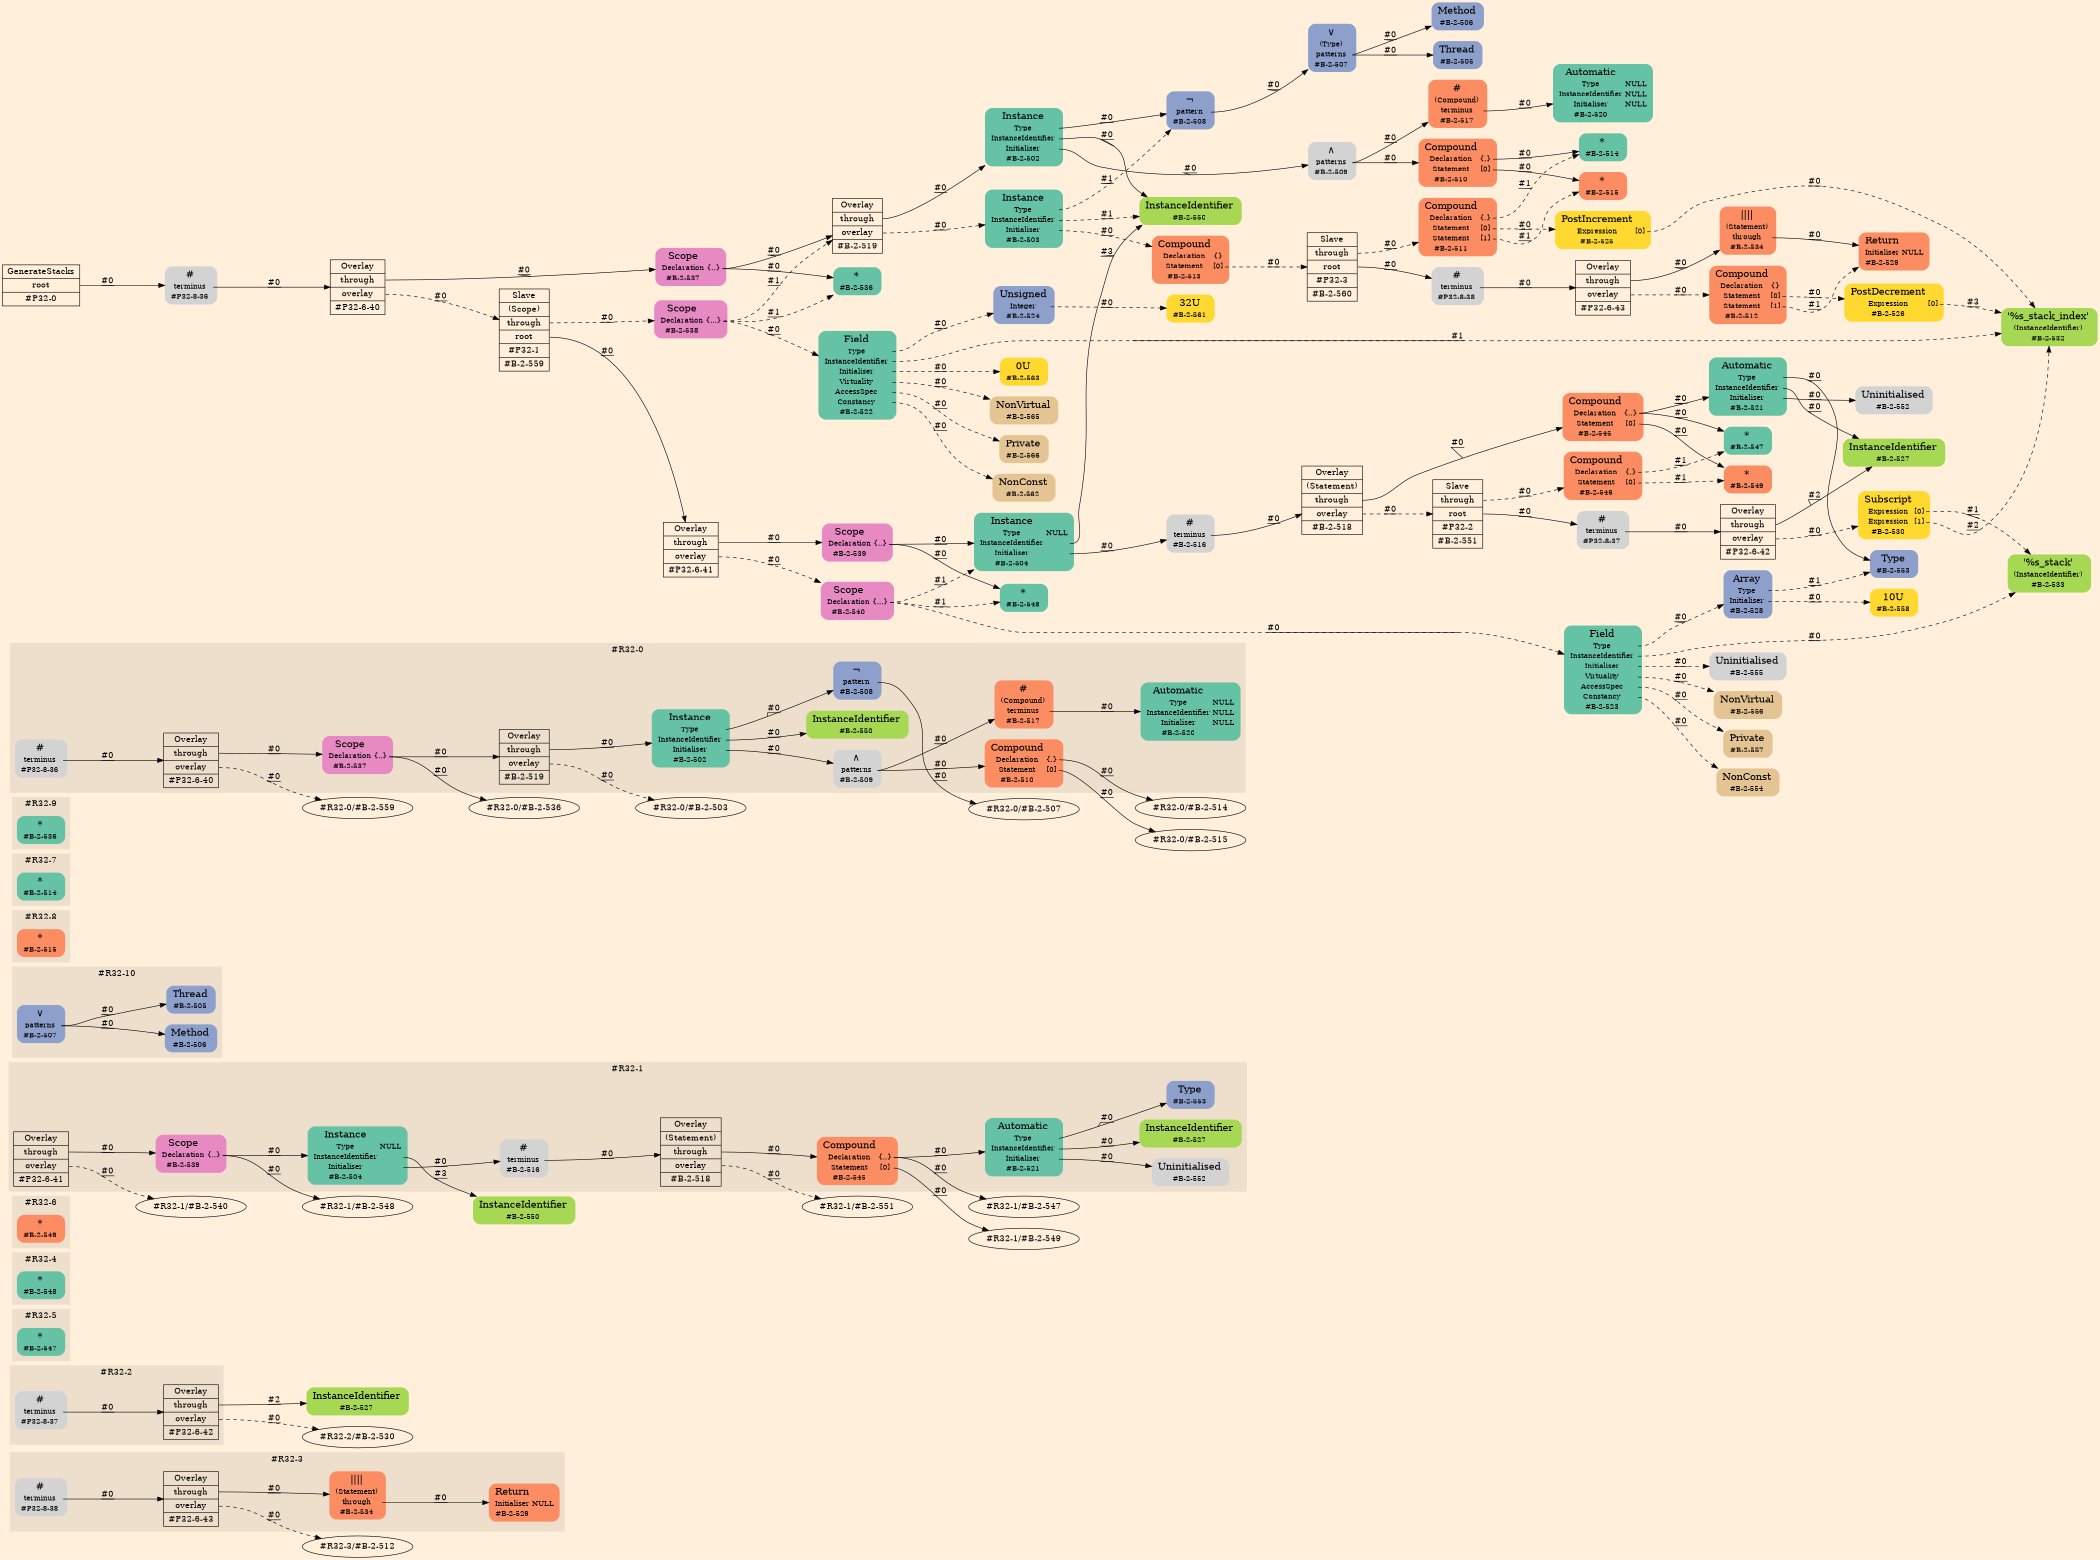 digraph Inferno {
graph [
rankdir = "LR"
ranksep = 1.0
size = "14,20"
bgcolor = antiquewhite1
color = black
fontcolor = black
];
node [
];
subgraph "cluster#R32-3" {
label = "#R32-3"
style = "filled"
color = antiquewhite2
"#R32-3/#B-2-529" [
shape = "plaintext"
fillcolor = "/set28/2"
label = <<TABLE BORDER="0" CELLBORDER="0" CELLSPACING="0">
 <TR>
  <TD><FONT POINT-SIZE="16.0">Return</FONT></TD>
  <TD></TD>
 </TR>
 <TR>
  <TD>Initialiser</TD>
  <TD PORT="port0">NULL</TD>
 </TR>
 <TR>
  <TD>#B-2-529</TD>
  <TD PORT="port1"></TD>
 </TR>
</TABLE>>
style = "rounded,filled"
fontsize = "12"
];
"#R32-3/#B-2-534" [
shape = "plaintext"
fillcolor = "/set28/2"
label = <<TABLE BORDER="0" CELLBORDER="0" CELLSPACING="0">
 <TR>
  <TD><FONT POINT-SIZE="16.0">||||</FONT></TD>
  <TD></TD>
 </TR>
 <TR>
  <TD>(Statement)</TD>
  <TD PORT="port0"></TD>
 </TR>
 <TR>
  <TD>through</TD>
  <TD PORT="port1"></TD>
 </TR>
 <TR>
  <TD>#B-2-534</TD>
  <TD PORT="port2"></TD>
 </TR>
</TABLE>>
style = "rounded,filled"
fontsize = "12"
];
"#R32-3/#P32-8-38" [
shape = "plaintext"
label = <<TABLE BORDER="0" CELLBORDER="0" CELLSPACING="0">
 <TR>
  <TD><FONT POINT-SIZE="16.0">#</FONT></TD>
  <TD></TD>
 </TR>
 <TR>
  <TD>terminus</TD>
  <TD PORT="port0"></TD>
 </TR>
 <TR>
  <TD>#P32-8-38</TD>
  <TD PORT="port1"></TD>
 </TR>
</TABLE>>
style = "rounded,filled"
fontsize = "12"
];
"#R32-3/#P32-6-43" [
shape = "record"
fillcolor = antiquewhite2
label = "<fixed> Overlay | <port0> through | <port1> overlay | <port2> #P32-6-43"
style = "filled"
fontsize = "14"
color = black
fontcolor = black
];
}
"#R32-2/#B-2-527" [
shape = "plaintext"
fillcolor = "/set28/5"
label = <<TABLE BORDER="0" CELLBORDER="0" CELLSPACING="0">
 <TR>
  <TD><FONT POINT-SIZE="16.0">InstanceIdentifier</FONT></TD>
  <TD></TD>
 </TR>
 <TR>
  <TD>#B-2-527</TD>
  <TD PORT="port0"></TD>
 </TR>
</TABLE>>
style = "rounded,filled"
fontsize = "12"
];
subgraph "cluster#R32-2" {
label = "#R32-2"
style = "filled"
color = antiquewhite2
"#R32-2/#P32-8-37" [
shape = "plaintext"
label = <<TABLE BORDER="0" CELLBORDER="0" CELLSPACING="0">
 <TR>
  <TD><FONT POINT-SIZE="16.0">#</FONT></TD>
  <TD></TD>
 </TR>
 <TR>
  <TD>terminus</TD>
  <TD PORT="port0"></TD>
 </TR>
 <TR>
  <TD>#P32-8-37</TD>
  <TD PORT="port1"></TD>
 </TR>
</TABLE>>
style = "rounded,filled"
fontsize = "12"
];
"#R32-2/#P32-6-42" [
shape = "record"
fillcolor = antiquewhite2
label = "<fixed> Overlay | <port0> through | <port1> overlay | <port2> #P32-6-42"
style = "filled"
fontsize = "14"
color = black
fontcolor = black
];
}
subgraph "cluster#R32-5" {
label = "#R32-5"
style = "filled"
color = antiquewhite2
"#R32-5/#B-2-547" [
shape = "plaintext"
fillcolor = "/set28/1"
label = <<TABLE BORDER="0" CELLBORDER="0" CELLSPACING="0">
 <TR>
  <TD><FONT POINT-SIZE="16.0">*</FONT></TD>
  <TD></TD>
 </TR>
 <TR>
  <TD>#B-2-547</TD>
  <TD PORT="port0"></TD>
 </TR>
</TABLE>>
style = "rounded,filled"
fontsize = "12"
];
}
subgraph "cluster#R32-4" {
label = "#R32-4"
style = "filled"
color = antiquewhite2
"#R32-4/#B-2-548" [
shape = "plaintext"
fillcolor = "/set28/1"
label = <<TABLE BORDER="0" CELLBORDER="0" CELLSPACING="0">
 <TR>
  <TD><FONT POINT-SIZE="16.0">*</FONT></TD>
  <TD></TD>
 </TR>
 <TR>
  <TD>#B-2-548</TD>
  <TD PORT="port0"></TD>
 </TR>
</TABLE>>
style = "rounded,filled"
fontsize = "12"
];
}
subgraph "cluster#R32-6" {
label = "#R32-6"
style = "filled"
color = antiquewhite2
"#R32-6/#B-2-549" [
shape = "plaintext"
fillcolor = "/set28/2"
label = <<TABLE BORDER="0" CELLBORDER="0" CELLSPACING="0">
 <TR>
  <TD><FONT POINT-SIZE="16.0">*</FONT></TD>
  <TD></TD>
 </TR>
 <TR>
  <TD>#B-2-549</TD>
  <TD PORT="port0"></TD>
 </TR>
</TABLE>>
style = "rounded,filled"
fontsize = "12"
];
}
"#R32-1/#B-2-550" [
shape = "plaintext"
fillcolor = "/set28/5"
label = <<TABLE BORDER="0" CELLBORDER="0" CELLSPACING="0">
 <TR>
  <TD><FONT POINT-SIZE="16.0">InstanceIdentifier</FONT></TD>
  <TD></TD>
 </TR>
 <TR>
  <TD>#B-2-550</TD>
  <TD PORT="port0"></TD>
 </TR>
</TABLE>>
style = "rounded,filled"
fontsize = "12"
];
subgraph "cluster#R32-1" {
label = "#R32-1"
style = "filled"
color = antiquewhite2
"#R32-1/#B-2-527" [
shape = "plaintext"
fillcolor = "/set28/5"
label = <<TABLE BORDER="0" CELLBORDER="0" CELLSPACING="0">
 <TR>
  <TD><FONT POINT-SIZE="16.0">InstanceIdentifier</FONT></TD>
  <TD></TD>
 </TR>
 <TR>
  <TD>#B-2-527</TD>
  <TD PORT="port0"></TD>
 </TR>
</TABLE>>
style = "rounded,filled"
fontsize = "12"
];
"#R32-1/#B-2-552" [
shape = "plaintext"
label = <<TABLE BORDER="0" CELLBORDER="0" CELLSPACING="0">
 <TR>
  <TD><FONT POINT-SIZE="16.0">Uninitialised</FONT></TD>
  <TD></TD>
 </TR>
 <TR>
  <TD>#B-2-552</TD>
  <TD PORT="port0"></TD>
 </TR>
</TABLE>>
style = "rounded,filled"
fontsize = "12"
];
"#R32-1/#B-2-553" [
shape = "plaintext"
fillcolor = "/set28/3"
label = <<TABLE BORDER="0" CELLBORDER="0" CELLSPACING="0">
 <TR>
  <TD><FONT POINT-SIZE="16.0">Type</FONT></TD>
  <TD></TD>
 </TR>
 <TR>
  <TD>#B-2-553</TD>
  <TD PORT="port0"></TD>
 </TR>
</TABLE>>
style = "rounded,filled"
fontsize = "12"
];
"#R32-1/#B-2-545" [
shape = "plaintext"
fillcolor = "/set28/2"
label = <<TABLE BORDER="0" CELLBORDER="0" CELLSPACING="0">
 <TR>
  <TD><FONT POINT-SIZE="16.0">Compound</FONT></TD>
  <TD></TD>
 </TR>
 <TR>
  <TD>Declaration</TD>
  <TD PORT="port0">{..}</TD>
 </TR>
 <TR>
  <TD>Statement</TD>
  <TD PORT="port1">[0]</TD>
 </TR>
 <TR>
  <TD>#B-2-545</TD>
  <TD PORT="port2"></TD>
 </TR>
</TABLE>>
style = "rounded,filled"
fontsize = "12"
];
"#R32-1/#B-2-539" [
shape = "plaintext"
fillcolor = "/set28/4"
label = <<TABLE BORDER="0" CELLBORDER="0" CELLSPACING="0">
 <TR>
  <TD><FONT POINT-SIZE="16.0">Scope</FONT></TD>
  <TD></TD>
 </TR>
 <TR>
  <TD>Declaration</TD>
  <TD PORT="port0">{..}</TD>
 </TR>
 <TR>
  <TD>#B-2-539</TD>
  <TD PORT="port1"></TD>
 </TR>
</TABLE>>
style = "rounded,filled"
fontsize = "12"
];
"#R32-1/#P32-6-41" [
shape = "record"
fillcolor = antiquewhite2
label = "<fixed> Overlay | <port0> through | <port1> overlay | <port2> #P32-6-41"
style = "filled"
fontsize = "14"
color = black
fontcolor = black
];
"#R32-1/#B-2-504" [
shape = "plaintext"
fillcolor = "/set28/1"
label = <<TABLE BORDER="0" CELLBORDER="0" CELLSPACING="0">
 <TR>
  <TD><FONT POINT-SIZE="16.0">Instance</FONT></TD>
  <TD></TD>
 </TR>
 <TR>
  <TD>Type</TD>
  <TD PORT="port0">NULL</TD>
 </TR>
 <TR>
  <TD>InstanceIdentifier</TD>
  <TD PORT="port1"></TD>
 </TR>
 <TR>
  <TD>Initialiser</TD>
  <TD PORT="port2"></TD>
 </TR>
 <TR>
  <TD>#B-2-504</TD>
  <TD PORT="port3"></TD>
 </TR>
</TABLE>>
style = "rounded,filled"
fontsize = "12"
];
"#R32-1/#B-2-516" [
shape = "plaintext"
label = <<TABLE BORDER="0" CELLBORDER="0" CELLSPACING="0">
 <TR>
  <TD><FONT POINT-SIZE="16.0">#</FONT></TD>
  <TD></TD>
 </TR>
 <TR>
  <TD>terminus</TD>
  <TD PORT="port0"></TD>
 </TR>
 <TR>
  <TD>#B-2-516</TD>
  <TD PORT="port1"></TD>
 </TR>
</TABLE>>
style = "rounded,filled"
fontsize = "12"
];
"#R32-1/#B-2-521" [
shape = "plaintext"
fillcolor = "/set28/1"
label = <<TABLE BORDER="0" CELLBORDER="0" CELLSPACING="0">
 <TR>
  <TD><FONT POINT-SIZE="16.0">Automatic</FONT></TD>
  <TD></TD>
 </TR>
 <TR>
  <TD>Type</TD>
  <TD PORT="port0"></TD>
 </TR>
 <TR>
  <TD>InstanceIdentifier</TD>
  <TD PORT="port1"></TD>
 </TR>
 <TR>
  <TD>Initialiser</TD>
  <TD PORT="port2"></TD>
 </TR>
 <TR>
  <TD>#B-2-521</TD>
  <TD PORT="port3"></TD>
 </TR>
</TABLE>>
style = "rounded,filled"
fontsize = "12"
];
"#R32-1/#B-2-518" [
shape = "record"
fillcolor = antiquewhite2
label = "<fixed> Overlay | <port0> (Statement) | <port1> through | <port2> overlay | <port3> #B-2-518"
style = "filled"
fontsize = "14"
color = black
fontcolor = black
];
}
subgraph "cluster#R32-10" {
label = "#R32-10"
style = "filled"
color = antiquewhite2
"#R32-10/#B-2-506" [
shape = "plaintext"
fillcolor = "/set28/3"
label = <<TABLE BORDER="0" CELLBORDER="0" CELLSPACING="0">
 <TR>
  <TD><FONT POINT-SIZE="16.0">Method</FONT></TD>
  <TD></TD>
 </TR>
 <TR>
  <TD>#B-2-506</TD>
  <TD PORT="port0"></TD>
 </TR>
</TABLE>>
style = "rounded,filled"
fontsize = "12"
];
"#R32-10/#B-2-507" [
shape = "plaintext"
fillcolor = "/set28/3"
label = <<TABLE BORDER="0" CELLBORDER="0" CELLSPACING="0">
 <TR>
  <TD><FONT POINT-SIZE="16.0">∨</FONT></TD>
  <TD></TD>
 </TR>
 <TR>
  <TD>patterns</TD>
  <TD PORT="port0"></TD>
 </TR>
 <TR>
  <TD>#B-2-507</TD>
  <TD PORT="port1"></TD>
 </TR>
</TABLE>>
style = "rounded,filled"
fontsize = "12"
];
"#R32-10/#B-2-505" [
shape = "plaintext"
fillcolor = "/set28/3"
label = <<TABLE BORDER="0" CELLBORDER="0" CELLSPACING="0">
 <TR>
  <TD><FONT POINT-SIZE="16.0">Thread</FONT></TD>
  <TD></TD>
 </TR>
 <TR>
  <TD>#B-2-505</TD>
  <TD PORT="port0"></TD>
 </TR>
</TABLE>>
style = "rounded,filled"
fontsize = "12"
];
}
subgraph "cluster#R32-8" {
label = "#R32-8"
style = "filled"
color = antiquewhite2
"#R32-8/#B-2-515" [
shape = "plaintext"
fillcolor = "/set28/2"
label = <<TABLE BORDER="0" CELLBORDER="0" CELLSPACING="0">
 <TR>
  <TD><FONT POINT-SIZE="16.0">*</FONT></TD>
  <TD></TD>
 </TR>
 <TR>
  <TD>#B-2-515</TD>
  <TD PORT="port0"></TD>
 </TR>
</TABLE>>
style = "rounded,filled"
fontsize = "12"
];
}
subgraph "cluster#R32-7" {
label = "#R32-7"
style = "filled"
color = antiquewhite2
"#R32-7/#B-2-514" [
shape = "plaintext"
fillcolor = "/set28/1"
label = <<TABLE BORDER="0" CELLBORDER="0" CELLSPACING="0">
 <TR>
  <TD><FONT POINT-SIZE="16.0">*</FONT></TD>
  <TD></TD>
 </TR>
 <TR>
  <TD>#B-2-514</TD>
  <TD PORT="port0"></TD>
 </TR>
</TABLE>>
style = "rounded,filled"
fontsize = "12"
];
}
subgraph "cluster#R32-9" {
label = "#R32-9"
style = "filled"
color = antiquewhite2
"#R32-9/#B-2-536" [
shape = "plaintext"
fillcolor = "/set28/1"
label = <<TABLE BORDER="0" CELLBORDER="0" CELLSPACING="0">
 <TR>
  <TD><FONT POINT-SIZE="16.0">*</FONT></TD>
  <TD></TD>
 </TR>
 <TR>
  <TD>#B-2-536</TD>
  <TD PORT="port0"></TD>
 </TR>
</TABLE>>
style = "rounded,filled"
fontsize = "12"
];
}
subgraph "cluster#R32-0" {
label = "#R32-0"
style = "filled"
color = antiquewhite2
"#R32-0/#B-2-510" [
shape = "plaintext"
fillcolor = "/set28/2"
label = <<TABLE BORDER="0" CELLBORDER="0" CELLSPACING="0">
 <TR>
  <TD><FONT POINT-SIZE="16.0">Compound</FONT></TD>
  <TD></TD>
 </TR>
 <TR>
  <TD>Declaration</TD>
  <TD PORT="port0">{.}</TD>
 </TR>
 <TR>
  <TD>Statement</TD>
  <TD PORT="port1">[0]</TD>
 </TR>
 <TR>
  <TD>#B-2-510</TD>
  <TD PORT="port2"></TD>
 </TR>
</TABLE>>
style = "rounded,filled"
fontsize = "12"
];
"#R32-0/#B-2-550" [
shape = "plaintext"
fillcolor = "/set28/5"
label = <<TABLE BORDER="0" CELLBORDER="0" CELLSPACING="0">
 <TR>
  <TD><FONT POINT-SIZE="16.0">InstanceIdentifier</FONT></TD>
  <TD></TD>
 </TR>
 <TR>
  <TD>#B-2-550</TD>
  <TD PORT="port0"></TD>
 </TR>
</TABLE>>
style = "rounded,filled"
fontsize = "12"
];
"#R32-0/#P32-6-40" [
shape = "record"
fillcolor = antiquewhite2
label = "<fixed> Overlay | <port0> through | <port1> overlay | <port2> #P32-6-40"
style = "filled"
fontsize = "14"
color = black
fontcolor = black
];
"#R32-0/#P32-8-36" [
shape = "plaintext"
label = <<TABLE BORDER="0" CELLBORDER="0" CELLSPACING="0">
 <TR>
  <TD><FONT POINT-SIZE="16.0">#</FONT></TD>
  <TD></TD>
 </TR>
 <TR>
  <TD>terminus</TD>
  <TD PORT="port0"></TD>
 </TR>
 <TR>
  <TD>#P32-8-36</TD>
  <TD PORT="port1"></TD>
 </TR>
</TABLE>>
style = "rounded,filled"
fontsize = "12"
];
"#R32-0/#B-2-519" [
shape = "record"
fillcolor = antiquewhite2
label = "<fixed> Overlay | <port0> through | <port1> overlay | <port2> #B-2-519"
style = "filled"
fontsize = "14"
color = black
fontcolor = black
];
"#R32-0/#B-2-520" [
shape = "plaintext"
fillcolor = "/set28/1"
label = <<TABLE BORDER="0" CELLBORDER="0" CELLSPACING="0">
 <TR>
  <TD><FONT POINT-SIZE="16.0">Automatic</FONT></TD>
  <TD></TD>
 </TR>
 <TR>
  <TD>Type</TD>
  <TD PORT="port0">NULL</TD>
 </TR>
 <TR>
  <TD>InstanceIdentifier</TD>
  <TD PORT="port1">NULL</TD>
 </TR>
 <TR>
  <TD>Initialiser</TD>
  <TD PORT="port2">NULL</TD>
 </TR>
 <TR>
  <TD>#B-2-520</TD>
  <TD PORT="port3"></TD>
 </TR>
</TABLE>>
style = "rounded,filled"
fontsize = "12"
];
"#R32-0/#B-2-517" [
shape = "plaintext"
fillcolor = "/set28/2"
label = <<TABLE BORDER="0" CELLBORDER="0" CELLSPACING="0">
 <TR>
  <TD><FONT POINT-SIZE="16.0">#</FONT></TD>
  <TD></TD>
 </TR>
 <TR>
  <TD>(Compound)</TD>
  <TD PORT="port0"></TD>
 </TR>
 <TR>
  <TD>terminus</TD>
  <TD PORT="port1"></TD>
 </TR>
 <TR>
  <TD>#B-2-517</TD>
  <TD PORT="port2"></TD>
 </TR>
</TABLE>>
style = "rounded,filled"
fontsize = "12"
];
"#R32-0/#B-2-509" [
shape = "plaintext"
label = <<TABLE BORDER="0" CELLBORDER="0" CELLSPACING="0">
 <TR>
  <TD><FONT POINT-SIZE="16.0">∧</FONT></TD>
  <TD></TD>
 </TR>
 <TR>
  <TD>patterns</TD>
  <TD PORT="port0"></TD>
 </TR>
 <TR>
  <TD>#B-2-509</TD>
  <TD PORT="port1"></TD>
 </TR>
</TABLE>>
style = "rounded,filled"
fontsize = "12"
];
"#R32-0/#B-2-537" [
shape = "plaintext"
fillcolor = "/set28/4"
label = <<TABLE BORDER="0" CELLBORDER="0" CELLSPACING="0">
 <TR>
  <TD><FONT POINT-SIZE="16.0">Scope</FONT></TD>
  <TD></TD>
 </TR>
 <TR>
  <TD>Declaration</TD>
  <TD PORT="port0">{..}</TD>
 </TR>
 <TR>
  <TD>#B-2-537</TD>
  <TD PORT="port1"></TD>
 </TR>
</TABLE>>
style = "rounded,filled"
fontsize = "12"
];
"#R32-0/#B-2-508" [
shape = "plaintext"
fillcolor = "/set28/3"
label = <<TABLE BORDER="0" CELLBORDER="0" CELLSPACING="0">
 <TR>
  <TD><FONT POINT-SIZE="16.0">¬</FONT></TD>
  <TD></TD>
 </TR>
 <TR>
  <TD>pattern</TD>
  <TD PORT="port0"></TD>
 </TR>
 <TR>
  <TD>#B-2-508</TD>
  <TD PORT="port1"></TD>
 </TR>
</TABLE>>
style = "rounded,filled"
fontsize = "12"
];
"#R32-0/#B-2-502" [
shape = "plaintext"
fillcolor = "/set28/1"
label = <<TABLE BORDER="0" CELLBORDER="0" CELLSPACING="0">
 <TR>
  <TD><FONT POINT-SIZE="16.0">Instance</FONT></TD>
  <TD></TD>
 </TR>
 <TR>
  <TD>Type</TD>
  <TD PORT="port0"></TD>
 </TR>
 <TR>
  <TD>InstanceIdentifier</TD>
  <TD PORT="port1"></TD>
 </TR>
 <TR>
  <TD>Initialiser</TD>
  <TD PORT="port2"></TD>
 </TR>
 <TR>
  <TD>#B-2-502</TD>
  <TD PORT="port3"></TD>
 </TR>
</TABLE>>
style = "rounded,filled"
fontsize = "12"
];
}
"CR#P32-0" [
shape = "record"
fillcolor = antiquewhite1
label = "<fixed> GenerateStacks | <port0> root | <port1> #P32-0"
style = "filled"
fontsize = "14"
color = black
fontcolor = black
];
"#P32-8-36" [
shape = "plaintext"
label = <<TABLE BORDER="0" CELLBORDER="0" CELLSPACING="0">
 <TR>
  <TD><FONT POINT-SIZE="16.0">#</FONT></TD>
  <TD></TD>
 </TR>
 <TR>
  <TD>terminus</TD>
  <TD PORT="port0"></TD>
 </TR>
 <TR>
  <TD>#P32-8-36</TD>
  <TD PORT="port1"></TD>
 </TR>
</TABLE>>
style = "rounded,filled"
fontsize = "12"
];
"#P32-6-40" [
shape = "record"
fillcolor = antiquewhite1
label = "<fixed> Overlay | <port0> through | <port1> overlay | <port2> #P32-6-40"
style = "filled"
fontsize = "14"
color = black
fontcolor = black
];
"#B-2-537" [
shape = "plaintext"
fillcolor = "/set28/4"
label = <<TABLE BORDER="0" CELLBORDER="0" CELLSPACING="0">
 <TR>
  <TD><FONT POINT-SIZE="16.0">Scope</FONT></TD>
  <TD></TD>
 </TR>
 <TR>
  <TD>Declaration</TD>
  <TD PORT="port0">{..}</TD>
 </TR>
 <TR>
  <TD>#B-2-537</TD>
  <TD PORT="port1"></TD>
 </TR>
</TABLE>>
style = "rounded,filled"
fontsize = "12"
];
"#B-2-519" [
shape = "record"
fillcolor = antiquewhite1
label = "<fixed> Overlay | <port0> through | <port1> overlay | <port2> #B-2-519"
style = "filled"
fontsize = "14"
color = black
fontcolor = black
];
"#B-2-502" [
shape = "plaintext"
fillcolor = "/set28/1"
label = <<TABLE BORDER="0" CELLBORDER="0" CELLSPACING="0">
 <TR>
  <TD><FONT POINT-SIZE="16.0">Instance</FONT></TD>
  <TD></TD>
 </TR>
 <TR>
  <TD>Type</TD>
  <TD PORT="port0"></TD>
 </TR>
 <TR>
  <TD>InstanceIdentifier</TD>
  <TD PORT="port1"></TD>
 </TR>
 <TR>
  <TD>Initialiser</TD>
  <TD PORT="port2"></TD>
 </TR>
 <TR>
  <TD>#B-2-502</TD>
  <TD PORT="port3"></TD>
 </TR>
</TABLE>>
style = "rounded,filled"
fontsize = "12"
];
"#B-2-508" [
shape = "plaintext"
fillcolor = "/set28/3"
label = <<TABLE BORDER="0" CELLBORDER="0" CELLSPACING="0">
 <TR>
  <TD><FONT POINT-SIZE="16.0">¬</FONT></TD>
  <TD></TD>
 </TR>
 <TR>
  <TD>pattern</TD>
  <TD PORT="port0"></TD>
 </TR>
 <TR>
  <TD>#B-2-508</TD>
  <TD PORT="port1"></TD>
 </TR>
</TABLE>>
style = "rounded,filled"
fontsize = "12"
];
"#B-2-507" [
shape = "plaintext"
fillcolor = "/set28/3"
label = <<TABLE BORDER="0" CELLBORDER="0" CELLSPACING="0">
 <TR>
  <TD><FONT POINT-SIZE="16.0">∨</FONT></TD>
  <TD></TD>
 </TR>
 <TR>
  <TD>(Type)</TD>
  <TD PORT="port0"></TD>
 </TR>
 <TR>
  <TD>patterns</TD>
  <TD PORT="port1"></TD>
 </TR>
 <TR>
  <TD>#B-2-507</TD>
  <TD PORT="port2"></TD>
 </TR>
</TABLE>>
style = "rounded,filled"
fontsize = "12"
];
"#B-2-505" [
shape = "plaintext"
fillcolor = "/set28/3"
label = <<TABLE BORDER="0" CELLBORDER="0" CELLSPACING="0">
 <TR>
  <TD><FONT POINT-SIZE="16.0">Thread</FONT></TD>
  <TD></TD>
 </TR>
 <TR>
  <TD>#B-2-505</TD>
  <TD PORT="port0"></TD>
 </TR>
</TABLE>>
style = "rounded,filled"
fontsize = "12"
];
"#B-2-506" [
shape = "plaintext"
fillcolor = "/set28/3"
label = <<TABLE BORDER="0" CELLBORDER="0" CELLSPACING="0">
 <TR>
  <TD><FONT POINT-SIZE="16.0">Method</FONT></TD>
  <TD></TD>
 </TR>
 <TR>
  <TD>#B-2-506</TD>
  <TD PORT="port0"></TD>
 </TR>
</TABLE>>
style = "rounded,filled"
fontsize = "12"
];
"#B-2-550" [
shape = "plaintext"
fillcolor = "/set28/5"
label = <<TABLE BORDER="0" CELLBORDER="0" CELLSPACING="0">
 <TR>
  <TD><FONT POINT-SIZE="16.0">InstanceIdentifier</FONT></TD>
  <TD></TD>
 </TR>
 <TR>
  <TD>#B-2-550</TD>
  <TD PORT="port0"></TD>
 </TR>
</TABLE>>
style = "rounded,filled"
fontsize = "12"
];
"#B-2-509" [
shape = "plaintext"
label = <<TABLE BORDER="0" CELLBORDER="0" CELLSPACING="0">
 <TR>
  <TD><FONT POINT-SIZE="16.0">∧</FONT></TD>
  <TD></TD>
 </TR>
 <TR>
  <TD>patterns</TD>
  <TD PORT="port0"></TD>
 </TR>
 <TR>
  <TD>#B-2-509</TD>
  <TD PORT="port1"></TD>
 </TR>
</TABLE>>
style = "rounded,filled"
fontsize = "12"
];
"#B-2-510" [
shape = "plaintext"
fillcolor = "/set28/2"
label = <<TABLE BORDER="0" CELLBORDER="0" CELLSPACING="0">
 <TR>
  <TD><FONT POINT-SIZE="16.0">Compound</FONT></TD>
  <TD></TD>
 </TR>
 <TR>
  <TD>Declaration</TD>
  <TD PORT="port0">{.}</TD>
 </TR>
 <TR>
  <TD>Statement</TD>
  <TD PORT="port1">[0]</TD>
 </TR>
 <TR>
  <TD>#B-2-510</TD>
  <TD PORT="port2"></TD>
 </TR>
</TABLE>>
style = "rounded,filled"
fontsize = "12"
];
"#B-2-514" [
shape = "plaintext"
fillcolor = "/set28/1"
label = <<TABLE BORDER="0" CELLBORDER="0" CELLSPACING="0">
 <TR>
  <TD><FONT POINT-SIZE="16.0">*</FONT></TD>
  <TD></TD>
 </TR>
 <TR>
  <TD>#B-2-514</TD>
  <TD PORT="port0"></TD>
 </TR>
</TABLE>>
style = "rounded,filled"
fontsize = "12"
];
"#B-2-515" [
shape = "plaintext"
fillcolor = "/set28/2"
label = <<TABLE BORDER="0" CELLBORDER="0" CELLSPACING="0">
 <TR>
  <TD><FONT POINT-SIZE="16.0">*</FONT></TD>
  <TD></TD>
 </TR>
 <TR>
  <TD>#B-2-515</TD>
  <TD PORT="port0"></TD>
 </TR>
</TABLE>>
style = "rounded,filled"
fontsize = "12"
];
"#B-2-517" [
shape = "plaintext"
fillcolor = "/set28/2"
label = <<TABLE BORDER="0" CELLBORDER="0" CELLSPACING="0">
 <TR>
  <TD><FONT POINT-SIZE="16.0">#</FONT></TD>
  <TD></TD>
 </TR>
 <TR>
  <TD>(Compound)</TD>
  <TD PORT="port0"></TD>
 </TR>
 <TR>
  <TD>terminus</TD>
  <TD PORT="port1"></TD>
 </TR>
 <TR>
  <TD>#B-2-517</TD>
  <TD PORT="port2"></TD>
 </TR>
</TABLE>>
style = "rounded,filled"
fontsize = "12"
];
"#B-2-520" [
shape = "plaintext"
fillcolor = "/set28/1"
label = <<TABLE BORDER="0" CELLBORDER="0" CELLSPACING="0">
 <TR>
  <TD><FONT POINT-SIZE="16.0">Automatic</FONT></TD>
  <TD></TD>
 </TR>
 <TR>
  <TD>Type</TD>
  <TD PORT="port0">NULL</TD>
 </TR>
 <TR>
  <TD>InstanceIdentifier</TD>
  <TD PORT="port1">NULL</TD>
 </TR>
 <TR>
  <TD>Initialiser</TD>
  <TD PORT="port2">NULL</TD>
 </TR>
 <TR>
  <TD>#B-2-520</TD>
  <TD PORT="port3"></TD>
 </TR>
</TABLE>>
style = "rounded,filled"
fontsize = "12"
];
"#B-2-503" [
shape = "plaintext"
fillcolor = "/set28/1"
label = <<TABLE BORDER="0" CELLBORDER="0" CELLSPACING="0">
 <TR>
  <TD><FONT POINT-SIZE="16.0">Instance</FONT></TD>
  <TD></TD>
 </TR>
 <TR>
  <TD>Type</TD>
  <TD PORT="port0"></TD>
 </TR>
 <TR>
  <TD>InstanceIdentifier</TD>
  <TD PORT="port1"></TD>
 </TR>
 <TR>
  <TD>Initialiser</TD>
  <TD PORT="port2"></TD>
 </TR>
 <TR>
  <TD>#B-2-503</TD>
  <TD PORT="port3"></TD>
 </TR>
</TABLE>>
style = "rounded,filled"
fontsize = "12"
];
"#B-2-513" [
shape = "plaintext"
fillcolor = "/set28/2"
label = <<TABLE BORDER="0" CELLBORDER="0" CELLSPACING="0">
 <TR>
  <TD><FONT POINT-SIZE="16.0">Compound</FONT></TD>
  <TD></TD>
 </TR>
 <TR>
  <TD>Declaration</TD>
  <TD PORT="port0">{}</TD>
 </TR>
 <TR>
  <TD>Statement</TD>
  <TD PORT="port1">[0]</TD>
 </TR>
 <TR>
  <TD>#B-2-513</TD>
  <TD PORT="port2"></TD>
 </TR>
</TABLE>>
style = "rounded,filled"
fontsize = "12"
];
"#B-2-560" [
shape = "record"
fillcolor = antiquewhite1
label = "<fixed> Slave | <port0> through | <port1> root | <port2> #P32-3 | <port3> #B-2-560"
style = "filled"
fontsize = "14"
color = black
fontcolor = black
];
"#B-2-511" [
shape = "plaintext"
fillcolor = "/set28/2"
label = <<TABLE BORDER="0" CELLBORDER="0" CELLSPACING="0">
 <TR>
  <TD><FONT POINT-SIZE="16.0">Compound</FONT></TD>
  <TD></TD>
 </TR>
 <TR>
  <TD>Declaration</TD>
  <TD PORT="port0">{.}</TD>
 </TR>
 <TR>
  <TD>Statement</TD>
  <TD PORT="port1">[0]</TD>
 </TR>
 <TR>
  <TD>Statement</TD>
  <TD PORT="port2">[1]</TD>
 </TR>
 <TR>
  <TD>#B-2-511</TD>
  <TD PORT="port3"></TD>
 </TR>
</TABLE>>
style = "rounded,filled"
fontsize = "12"
];
"#B-2-525" [
shape = "plaintext"
fillcolor = "/set28/6"
label = <<TABLE BORDER="0" CELLBORDER="0" CELLSPACING="0">
 <TR>
  <TD><FONT POINT-SIZE="16.0">PostIncrement</FONT></TD>
  <TD></TD>
 </TR>
 <TR>
  <TD>Expression</TD>
  <TD PORT="port0">[0]</TD>
 </TR>
 <TR>
  <TD>#B-2-525</TD>
  <TD PORT="port1"></TD>
 </TR>
</TABLE>>
style = "rounded,filled"
fontsize = "12"
];
"#B-2-532" [
shape = "plaintext"
fillcolor = "/set28/5"
label = <<TABLE BORDER="0" CELLBORDER="0" CELLSPACING="0">
 <TR>
  <TD><FONT POINT-SIZE="16.0">'%s_stack_index'</FONT></TD>
  <TD></TD>
 </TR>
 <TR>
  <TD>(InstanceIdentifier)</TD>
  <TD PORT="port0"></TD>
 </TR>
 <TR>
  <TD>#B-2-532</TD>
  <TD PORT="port1"></TD>
 </TR>
</TABLE>>
style = "rounded,filled"
fontsize = "12"
];
"#P32-8-38" [
shape = "plaintext"
label = <<TABLE BORDER="0" CELLBORDER="0" CELLSPACING="0">
 <TR>
  <TD><FONT POINT-SIZE="16.0">#</FONT></TD>
  <TD></TD>
 </TR>
 <TR>
  <TD>terminus</TD>
  <TD PORT="port0"></TD>
 </TR>
 <TR>
  <TD>#P32-8-38</TD>
  <TD PORT="port1"></TD>
 </TR>
</TABLE>>
style = "rounded,filled"
fontsize = "12"
];
"#P32-6-43" [
shape = "record"
fillcolor = antiquewhite1
label = "<fixed> Overlay | <port0> through | <port1> overlay | <port2> #P32-6-43"
style = "filled"
fontsize = "14"
color = black
fontcolor = black
];
"#B-2-534" [
shape = "plaintext"
fillcolor = "/set28/2"
label = <<TABLE BORDER="0" CELLBORDER="0" CELLSPACING="0">
 <TR>
  <TD><FONT POINT-SIZE="16.0">||||</FONT></TD>
  <TD></TD>
 </TR>
 <TR>
  <TD>(Statement)</TD>
  <TD PORT="port0"></TD>
 </TR>
 <TR>
  <TD>through</TD>
  <TD PORT="port1"></TD>
 </TR>
 <TR>
  <TD>#B-2-534</TD>
  <TD PORT="port2"></TD>
 </TR>
</TABLE>>
style = "rounded,filled"
fontsize = "12"
];
"#B-2-529" [
shape = "plaintext"
fillcolor = "/set28/2"
label = <<TABLE BORDER="0" CELLBORDER="0" CELLSPACING="0">
 <TR>
  <TD><FONT POINT-SIZE="16.0">Return</FONT></TD>
  <TD></TD>
 </TR>
 <TR>
  <TD>Initialiser</TD>
  <TD PORT="port0">NULL</TD>
 </TR>
 <TR>
  <TD>#B-2-529</TD>
  <TD PORT="port1"></TD>
 </TR>
</TABLE>>
style = "rounded,filled"
fontsize = "12"
];
"#B-2-512" [
shape = "plaintext"
fillcolor = "/set28/2"
label = <<TABLE BORDER="0" CELLBORDER="0" CELLSPACING="0">
 <TR>
  <TD><FONT POINT-SIZE="16.0">Compound</FONT></TD>
  <TD></TD>
 </TR>
 <TR>
  <TD>Declaration</TD>
  <TD PORT="port0">{}</TD>
 </TR>
 <TR>
  <TD>Statement</TD>
  <TD PORT="port1">[0]</TD>
 </TR>
 <TR>
  <TD>Statement</TD>
  <TD PORT="port2">[1]</TD>
 </TR>
 <TR>
  <TD>#B-2-512</TD>
  <TD PORT="port3"></TD>
 </TR>
</TABLE>>
style = "rounded,filled"
fontsize = "12"
];
"#B-2-526" [
shape = "plaintext"
fillcolor = "/set28/6"
label = <<TABLE BORDER="0" CELLBORDER="0" CELLSPACING="0">
 <TR>
  <TD><FONT POINT-SIZE="16.0">PostDecrement</FONT></TD>
  <TD></TD>
 </TR>
 <TR>
  <TD>Expression</TD>
  <TD PORT="port0">[0]</TD>
 </TR>
 <TR>
  <TD>#B-2-526</TD>
  <TD PORT="port1"></TD>
 </TR>
</TABLE>>
style = "rounded,filled"
fontsize = "12"
];
"#B-2-536" [
shape = "plaintext"
fillcolor = "/set28/1"
label = <<TABLE BORDER="0" CELLBORDER="0" CELLSPACING="0">
 <TR>
  <TD><FONT POINT-SIZE="16.0">*</FONT></TD>
  <TD></TD>
 </TR>
 <TR>
  <TD>#B-2-536</TD>
  <TD PORT="port0"></TD>
 </TR>
</TABLE>>
style = "rounded,filled"
fontsize = "12"
];
"#B-2-559" [
shape = "record"
fillcolor = antiquewhite1
label = "<fixed> Slave | <port0> (Scope) | <port1> through | <port2> root | <port3> #P32-1 | <port4> #B-2-559"
style = "filled"
fontsize = "14"
color = black
fontcolor = black
];
"#B-2-538" [
shape = "plaintext"
fillcolor = "/set28/4"
label = <<TABLE BORDER="0" CELLBORDER="0" CELLSPACING="0">
 <TR>
  <TD><FONT POINT-SIZE="16.0">Scope</FONT></TD>
  <TD></TD>
 </TR>
 <TR>
  <TD>Declaration</TD>
  <TD PORT="port0">{...}</TD>
 </TR>
 <TR>
  <TD>#B-2-538</TD>
  <TD PORT="port1"></TD>
 </TR>
</TABLE>>
style = "rounded,filled"
fontsize = "12"
];
"#B-2-522" [
shape = "plaintext"
fillcolor = "/set28/1"
label = <<TABLE BORDER="0" CELLBORDER="0" CELLSPACING="0">
 <TR>
  <TD><FONT POINT-SIZE="16.0">Field</FONT></TD>
  <TD></TD>
 </TR>
 <TR>
  <TD>Type</TD>
  <TD PORT="port0"></TD>
 </TR>
 <TR>
  <TD>InstanceIdentifier</TD>
  <TD PORT="port1"></TD>
 </TR>
 <TR>
  <TD>Initialiser</TD>
  <TD PORT="port2"></TD>
 </TR>
 <TR>
  <TD>Virtuality</TD>
  <TD PORT="port3"></TD>
 </TR>
 <TR>
  <TD>AccessSpec</TD>
  <TD PORT="port4"></TD>
 </TR>
 <TR>
  <TD>Constancy</TD>
  <TD PORT="port5"></TD>
 </TR>
 <TR>
  <TD>#B-2-522</TD>
  <TD PORT="port6"></TD>
 </TR>
</TABLE>>
style = "rounded,filled"
fontsize = "12"
];
"#B-2-524" [
shape = "plaintext"
fillcolor = "/set28/3"
label = <<TABLE BORDER="0" CELLBORDER="0" CELLSPACING="0">
 <TR>
  <TD><FONT POINT-SIZE="16.0">Unsigned</FONT></TD>
  <TD></TD>
 </TR>
 <TR>
  <TD>Integer</TD>
  <TD PORT="port0"></TD>
 </TR>
 <TR>
  <TD>#B-2-524</TD>
  <TD PORT="port1"></TD>
 </TR>
</TABLE>>
style = "rounded,filled"
fontsize = "12"
];
"#B-2-561" [
shape = "plaintext"
fillcolor = "/set28/6"
label = <<TABLE BORDER="0" CELLBORDER="0" CELLSPACING="0">
 <TR>
  <TD><FONT POINT-SIZE="16.0">32U</FONT></TD>
  <TD></TD>
 </TR>
 <TR>
  <TD>#B-2-561</TD>
  <TD PORT="port0"></TD>
 </TR>
</TABLE>>
style = "rounded,filled"
fontsize = "12"
];
"#B-2-563" [
shape = "plaintext"
fillcolor = "/set28/6"
label = <<TABLE BORDER="0" CELLBORDER="0" CELLSPACING="0">
 <TR>
  <TD><FONT POINT-SIZE="16.0">0U</FONT></TD>
  <TD></TD>
 </TR>
 <TR>
  <TD>#B-2-563</TD>
  <TD PORT="port0"></TD>
 </TR>
</TABLE>>
style = "rounded,filled"
fontsize = "12"
];
"#B-2-565" [
shape = "plaintext"
fillcolor = "/set28/7"
label = <<TABLE BORDER="0" CELLBORDER="0" CELLSPACING="0">
 <TR>
  <TD><FONT POINT-SIZE="16.0">NonVirtual</FONT></TD>
  <TD></TD>
 </TR>
 <TR>
  <TD>#B-2-565</TD>
  <TD PORT="port0"></TD>
 </TR>
</TABLE>>
style = "rounded,filled"
fontsize = "12"
];
"#B-2-566" [
shape = "plaintext"
fillcolor = "/set28/7"
label = <<TABLE BORDER="0" CELLBORDER="0" CELLSPACING="0">
 <TR>
  <TD><FONT POINT-SIZE="16.0">Private</FONT></TD>
  <TD></TD>
 </TR>
 <TR>
  <TD>#B-2-566</TD>
  <TD PORT="port0"></TD>
 </TR>
</TABLE>>
style = "rounded,filled"
fontsize = "12"
];
"#B-2-562" [
shape = "plaintext"
fillcolor = "/set28/7"
label = <<TABLE BORDER="0" CELLBORDER="0" CELLSPACING="0">
 <TR>
  <TD><FONT POINT-SIZE="16.0">NonConst</FONT></TD>
  <TD></TD>
 </TR>
 <TR>
  <TD>#B-2-562</TD>
  <TD PORT="port0"></TD>
 </TR>
</TABLE>>
style = "rounded,filled"
fontsize = "12"
];
"#P32-6-41" [
shape = "record"
fillcolor = antiquewhite1
label = "<fixed> Overlay | <port0> through | <port1> overlay | <port2> #P32-6-41"
style = "filled"
fontsize = "14"
color = black
fontcolor = black
];
"#B-2-539" [
shape = "plaintext"
fillcolor = "/set28/4"
label = <<TABLE BORDER="0" CELLBORDER="0" CELLSPACING="0">
 <TR>
  <TD><FONT POINT-SIZE="16.0">Scope</FONT></TD>
  <TD></TD>
 </TR>
 <TR>
  <TD>Declaration</TD>
  <TD PORT="port0">{..}</TD>
 </TR>
 <TR>
  <TD>#B-2-539</TD>
  <TD PORT="port1"></TD>
 </TR>
</TABLE>>
style = "rounded,filled"
fontsize = "12"
];
"#B-2-548" [
shape = "plaintext"
fillcolor = "/set28/1"
label = <<TABLE BORDER="0" CELLBORDER="0" CELLSPACING="0">
 <TR>
  <TD><FONT POINT-SIZE="16.0">*</FONT></TD>
  <TD></TD>
 </TR>
 <TR>
  <TD>#B-2-548</TD>
  <TD PORT="port0"></TD>
 </TR>
</TABLE>>
style = "rounded,filled"
fontsize = "12"
];
"#B-2-504" [
shape = "plaintext"
fillcolor = "/set28/1"
label = <<TABLE BORDER="0" CELLBORDER="0" CELLSPACING="0">
 <TR>
  <TD><FONT POINT-SIZE="16.0">Instance</FONT></TD>
  <TD></TD>
 </TR>
 <TR>
  <TD>Type</TD>
  <TD PORT="port0">NULL</TD>
 </TR>
 <TR>
  <TD>InstanceIdentifier</TD>
  <TD PORT="port1"></TD>
 </TR>
 <TR>
  <TD>Initialiser</TD>
  <TD PORT="port2"></TD>
 </TR>
 <TR>
  <TD>#B-2-504</TD>
  <TD PORT="port3"></TD>
 </TR>
</TABLE>>
style = "rounded,filled"
fontsize = "12"
];
"#B-2-516" [
shape = "plaintext"
label = <<TABLE BORDER="0" CELLBORDER="0" CELLSPACING="0">
 <TR>
  <TD><FONT POINT-SIZE="16.0">#</FONT></TD>
  <TD></TD>
 </TR>
 <TR>
  <TD>terminus</TD>
  <TD PORT="port0"></TD>
 </TR>
 <TR>
  <TD>#B-2-516</TD>
  <TD PORT="port1"></TD>
 </TR>
</TABLE>>
style = "rounded,filled"
fontsize = "12"
];
"#B-2-518" [
shape = "record"
fillcolor = antiquewhite1
label = "<fixed> Overlay | <port0> (Statement) | <port1> through | <port2> overlay | <port3> #B-2-518"
style = "filled"
fontsize = "14"
color = black
fontcolor = black
];
"#B-2-545" [
shape = "plaintext"
fillcolor = "/set28/2"
label = <<TABLE BORDER="0" CELLBORDER="0" CELLSPACING="0">
 <TR>
  <TD><FONT POINT-SIZE="16.0">Compound</FONT></TD>
  <TD></TD>
 </TR>
 <TR>
  <TD>Declaration</TD>
  <TD PORT="port0">{..}</TD>
 </TR>
 <TR>
  <TD>Statement</TD>
  <TD PORT="port1">[0]</TD>
 </TR>
 <TR>
  <TD>#B-2-545</TD>
  <TD PORT="port2"></TD>
 </TR>
</TABLE>>
style = "rounded,filled"
fontsize = "12"
];
"#B-2-547" [
shape = "plaintext"
fillcolor = "/set28/1"
label = <<TABLE BORDER="0" CELLBORDER="0" CELLSPACING="0">
 <TR>
  <TD><FONT POINT-SIZE="16.0">*</FONT></TD>
  <TD></TD>
 </TR>
 <TR>
  <TD>#B-2-547</TD>
  <TD PORT="port0"></TD>
 </TR>
</TABLE>>
style = "rounded,filled"
fontsize = "12"
];
"#B-2-521" [
shape = "plaintext"
fillcolor = "/set28/1"
label = <<TABLE BORDER="0" CELLBORDER="0" CELLSPACING="0">
 <TR>
  <TD><FONT POINT-SIZE="16.0">Automatic</FONT></TD>
  <TD></TD>
 </TR>
 <TR>
  <TD>Type</TD>
  <TD PORT="port0"></TD>
 </TR>
 <TR>
  <TD>InstanceIdentifier</TD>
  <TD PORT="port1"></TD>
 </TR>
 <TR>
  <TD>Initialiser</TD>
  <TD PORT="port2"></TD>
 </TR>
 <TR>
  <TD>#B-2-521</TD>
  <TD PORT="port3"></TD>
 </TR>
</TABLE>>
style = "rounded,filled"
fontsize = "12"
];
"#B-2-553" [
shape = "plaintext"
fillcolor = "/set28/3"
label = <<TABLE BORDER="0" CELLBORDER="0" CELLSPACING="0">
 <TR>
  <TD><FONT POINT-SIZE="16.0">Type</FONT></TD>
  <TD></TD>
 </TR>
 <TR>
  <TD>#B-2-553</TD>
  <TD PORT="port0"></TD>
 </TR>
</TABLE>>
style = "rounded,filled"
fontsize = "12"
];
"#B-2-527" [
shape = "plaintext"
fillcolor = "/set28/5"
label = <<TABLE BORDER="0" CELLBORDER="0" CELLSPACING="0">
 <TR>
  <TD><FONT POINT-SIZE="16.0">InstanceIdentifier</FONT></TD>
  <TD></TD>
 </TR>
 <TR>
  <TD>#B-2-527</TD>
  <TD PORT="port0"></TD>
 </TR>
</TABLE>>
style = "rounded,filled"
fontsize = "12"
];
"#B-2-552" [
shape = "plaintext"
label = <<TABLE BORDER="0" CELLBORDER="0" CELLSPACING="0">
 <TR>
  <TD><FONT POINT-SIZE="16.0">Uninitialised</FONT></TD>
  <TD></TD>
 </TR>
 <TR>
  <TD>#B-2-552</TD>
  <TD PORT="port0"></TD>
 </TR>
</TABLE>>
style = "rounded,filled"
fontsize = "12"
];
"#B-2-549" [
shape = "plaintext"
fillcolor = "/set28/2"
label = <<TABLE BORDER="0" CELLBORDER="0" CELLSPACING="0">
 <TR>
  <TD><FONT POINT-SIZE="16.0">*</FONT></TD>
  <TD></TD>
 </TR>
 <TR>
  <TD>#B-2-549</TD>
  <TD PORT="port0"></TD>
 </TR>
</TABLE>>
style = "rounded,filled"
fontsize = "12"
];
"#B-2-551" [
shape = "record"
fillcolor = antiquewhite1
label = "<fixed> Slave | <port0> through | <port1> root | <port2> #P32-2 | <port3> #B-2-551"
style = "filled"
fontsize = "14"
color = black
fontcolor = black
];
"#B-2-546" [
shape = "plaintext"
fillcolor = "/set28/2"
label = <<TABLE BORDER="0" CELLBORDER="0" CELLSPACING="0">
 <TR>
  <TD><FONT POINT-SIZE="16.0">Compound</FONT></TD>
  <TD></TD>
 </TR>
 <TR>
  <TD>Declaration</TD>
  <TD PORT="port0">{.}</TD>
 </TR>
 <TR>
  <TD>Statement</TD>
  <TD PORT="port1">[0]</TD>
 </TR>
 <TR>
  <TD>#B-2-546</TD>
  <TD PORT="port2"></TD>
 </TR>
</TABLE>>
style = "rounded,filled"
fontsize = "12"
];
"#P32-8-37" [
shape = "plaintext"
label = <<TABLE BORDER="0" CELLBORDER="0" CELLSPACING="0">
 <TR>
  <TD><FONT POINT-SIZE="16.0">#</FONT></TD>
  <TD></TD>
 </TR>
 <TR>
  <TD>terminus</TD>
  <TD PORT="port0"></TD>
 </TR>
 <TR>
  <TD>#P32-8-37</TD>
  <TD PORT="port1"></TD>
 </TR>
</TABLE>>
style = "rounded,filled"
fontsize = "12"
];
"#P32-6-42" [
shape = "record"
fillcolor = antiquewhite1
label = "<fixed> Overlay | <port0> through | <port1> overlay | <port2> #P32-6-42"
style = "filled"
fontsize = "14"
color = black
fontcolor = black
];
"#B-2-530" [
shape = "plaintext"
fillcolor = "/set28/6"
label = <<TABLE BORDER="0" CELLBORDER="0" CELLSPACING="0">
 <TR>
  <TD><FONT POINT-SIZE="16.0">Subscript</FONT></TD>
  <TD></TD>
 </TR>
 <TR>
  <TD>Expression</TD>
  <TD PORT="port0">[0]</TD>
 </TR>
 <TR>
  <TD>Expression</TD>
  <TD PORT="port1">[1]</TD>
 </TR>
 <TR>
  <TD>#B-2-530</TD>
  <TD PORT="port2"></TD>
 </TR>
</TABLE>>
style = "rounded,filled"
fontsize = "12"
];
"#B-2-533" [
shape = "plaintext"
fillcolor = "/set28/5"
label = <<TABLE BORDER="0" CELLBORDER="0" CELLSPACING="0">
 <TR>
  <TD><FONT POINT-SIZE="16.0">'%s_stack'</FONT></TD>
  <TD></TD>
 </TR>
 <TR>
  <TD>(InstanceIdentifier)</TD>
  <TD PORT="port0"></TD>
 </TR>
 <TR>
  <TD>#B-2-533</TD>
  <TD PORT="port1"></TD>
 </TR>
</TABLE>>
style = "rounded,filled"
fontsize = "12"
];
"#B-2-540" [
shape = "plaintext"
fillcolor = "/set28/4"
label = <<TABLE BORDER="0" CELLBORDER="0" CELLSPACING="0">
 <TR>
  <TD><FONT POINT-SIZE="16.0">Scope</FONT></TD>
  <TD></TD>
 </TR>
 <TR>
  <TD>Declaration</TD>
  <TD PORT="port0">{...}</TD>
 </TR>
 <TR>
  <TD>#B-2-540</TD>
  <TD PORT="port1"></TD>
 </TR>
</TABLE>>
style = "rounded,filled"
fontsize = "12"
];
"#B-2-523" [
shape = "plaintext"
fillcolor = "/set28/1"
label = <<TABLE BORDER="0" CELLBORDER="0" CELLSPACING="0">
 <TR>
  <TD><FONT POINT-SIZE="16.0">Field</FONT></TD>
  <TD></TD>
 </TR>
 <TR>
  <TD>Type</TD>
  <TD PORT="port0"></TD>
 </TR>
 <TR>
  <TD>InstanceIdentifier</TD>
  <TD PORT="port1"></TD>
 </TR>
 <TR>
  <TD>Initialiser</TD>
  <TD PORT="port2"></TD>
 </TR>
 <TR>
  <TD>Virtuality</TD>
  <TD PORT="port3"></TD>
 </TR>
 <TR>
  <TD>AccessSpec</TD>
  <TD PORT="port4"></TD>
 </TR>
 <TR>
  <TD>Constancy</TD>
  <TD PORT="port5"></TD>
 </TR>
 <TR>
  <TD>#B-2-523</TD>
  <TD PORT="port6"></TD>
 </TR>
</TABLE>>
style = "rounded,filled"
fontsize = "12"
];
"#B-2-528" [
shape = "plaintext"
fillcolor = "/set28/3"
label = <<TABLE BORDER="0" CELLBORDER="0" CELLSPACING="0">
 <TR>
  <TD><FONT POINT-SIZE="16.0">Array</FONT></TD>
  <TD></TD>
 </TR>
 <TR>
  <TD>Type</TD>
  <TD PORT="port0"></TD>
 </TR>
 <TR>
  <TD>Initialiser</TD>
  <TD PORT="port1"></TD>
 </TR>
 <TR>
  <TD>#B-2-528</TD>
  <TD PORT="port2"></TD>
 </TR>
</TABLE>>
style = "rounded,filled"
fontsize = "12"
];
"#B-2-558" [
shape = "plaintext"
fillcolor = "/set28/6"
label = <<TABLE BORDER="0" CELLBORDER="0" CELLSPACING="0">
 <TR>
  <TD><FONT POINT-SIZE="16.0">10U</FONT></TD>
  <TD></TD>
 </TR>
 <TR>
  <TD>#B-2-558</TD>
  <TD PORT="port0"></TD>
 </TR>
</TABLE>>
style = "rounded,filled"
fontsize = "12"
];
"#B-2-555" [
shape = "plaintext"
label = <<TABLE BORDER="0" CELLBORDER="0" CELLSPACING="0">
 <TR>
  <TD><FONT POINT-SIZE="16.0">Uninitialised</FONT></TD>
  <TD></TD>
 </TR>
 <TR>
  <TD>#B-2-555</TD>
  <TD PORT="port0"></TD>
 </TR>
</TABLE>>
style = "rounded,filled"
fontsize = "12"
];
"#B-2-556" [
shape = "plaintext"
fillcolor = "/set28/7"
label = <<TABLE BORDER="0" CELLBORDER="0" CELLSPACING="0">
 <TR>
  <TD><FONT POINT-SIZE="16.0">NonVirtual</FONT></TD>
  <TD></TD>
 </TR>
 <TR>
  <TD>#B-2-556</TD>
  <TD PORT="port0"></TD>
 </TR>
</TABLE>>
style = "rounded,filled"
fontsize = "12"
];
"#B-2-557" [
shape = "plaintext"
fillcolor = "/set28/7"
label = <<TABLE BORDER="0" CELLBORDER="0" CELLSPACING="0">
 <TR>
  <TD><FONT POINT-SIZE="16.0">Private</FONT></TD>
  <TD></TD>
 </TR>
 <TR>
  <TD>#B-2-557</TD>
  <TD PORT="port0"></TD>
 </TR>
</TABLE>>
style = "rounded,filled"
fontsize = "12"
];
"#B-2-554" [
shape = "plaintext"
fillcolor = "/set28/7"
label = <<TABLE BORDER="0" CELLBORDER="0" CELLSPACING="0">
 <TR>
  <TD><FONT POINT-SIZE="16.0">NonConst</FONT></TD>
  <TD></TD>
 </TR>
 <TR>
  <TD>#B-2-554</TD>
  <TD PORT="port0"></TD>
 </TR>
</TABLE>>
style = "rounded,filled"
fontsize = "12"
];
"CR#P32-0":port0 -> "#P32-8-36" [style="solid"
label = "#0"
decorate = true
color = black
fontcolor = black
];
"#P32-8-36":port0 -> "#P32-6-40" [style="solid"
label = "#0"
decorate = true
color = black
fontcolor = black
];
"#P32-6-40":port0 -> "#B-2-537" [style="solid"
label = "#0"
decorate = true
color = black
fontcolor = black
];
"#P32-6-40":port1 -> "#B-2-559" [style="dashed"
label = "#0"
decorate = true
color = black
fontcolor = black
];
"#B-2-537":port0 -> "#B-2-519" [style="solid"
label = "#0"
decorate = true
color = black
fontcolor = black
];
"#B-2-537":port0 -> "#B-2-536" [style="solid"
label = "#0"
decorate = true
color = black
fontcolor = black
];
"#B-2-519":port0 -> "#B-2-502" [style="solid"
label = "#0"
decorate = true
color = black
fontcolor = black
];
"#B-2-519":port1 -> "#B-2-503" [style="dashed"
label = "#0"
decorate = true
color = black
fontcolor = black
];
"#B-2-502":port0 -> "#B-2-508" [style="solid"
label = "#0"
decorate = true
color = black
fontcolor = black
];
"#B-2-502":port1 -> "#B-2-550" [style="solid"
label = "#0"
decorate = true
color = black
fontcolor = black
];
"#B-2-502":port2 -> "#B-2-509" [style="solid"
label = "#0"
decorate = true
color = black
fontcolor = black
];
"#B-2-508":port0 -> "#B-2-507" [style="solid"
label = "#0"
decorate = true
color = black
fontcolor = black
];
"#B-2-507":port1 -> "#B-2-505" [style="solid"
label = "#0"
decorate = true
color = black
fontcolor = black
];
"#B-2-507":port1 -> "#B-2-506" [style="solid"
label = "#0"
decorate = true
color = black
fontcolor = black
];
"#B-2-509":port0 -> "#B-2-510" [style="solid"
label = "#0"
decorate = true
color = black
fontcolor = black
];
"#B-2-509":port0 -> "#B-2-517" [style="solid"
label = "#0"
decorate = true
color = black
fontcolor = black
];
"#B-2-510":port0 -> "#B-2-514" [style="solid"
label = "#0"
decorate = true
color = black
fontcolor = black
];
"#B-2-510":port1 -> "#B-2-515" [style="solid"
label = "#0"
decorate = true
color = black
fontcolor = black
];
"#B-2-517":port1 -> "#B-2-520" [style="solid"
label = "#0"
decorate = true
color = black
fontcolor = black
];
"#B-2-503":port0 -> "#B-2-508" [style="dashed"
label = "#1"
decorate = true
color = black
fontcolor = black
];
"#B-2-503":port1 -> "#B-2-550" [style="dashed"
label = "#1"
decorate = true
color = black
fontcolor = black
];
"#B-2-503":port2 -> "#B-2-513" [style="dashed"
label = "#0"
decorate = true
color = black
fontcolor = black
];
"#B-2-513":port1 -> "#B-2-560" [style="dashed"
label = "#0"
decorate = true
color = black
fontcolor = black
];
"#B-2-560":port0 -> "#B-2-511" [style="dashed"
label = "#0"
decorate = true
color = black
fontcolor = black
];
"#B-2-560":port1 -> "#P32-8-38" [style="solid"
label = "#0"
decorate = true
color = black
fontcolor = black
];
"#B-2-511":port0 -> "#B-2-514" [style="dashed"
label = "#1"
decorate = true
color = black
fontcolor = black
];
"#B-2-511":port1 -> "#B-2-525" [style="dashed"
label = "#0"
decorate = true
color = black
fontcolor = black
];
"#B-2-511":port2 -> "#B-2-515" [style="dashed"
label = "#1"
decorate = true
color = black
fontcolor = black
];
"#B-2-525":port0 -> "#B-2-532" [style="dashed"
label = "#0"
decorate = true
color = black
fontcolor = black
];
"#P32-8-38":port0 -> "#P32-6-43" [style="solid"
label = "#0"
decorate = true
color = black
fontcolor = black
];
"#P32-6-43":port0 -> "#B-2-534" [style="solid"
label = "#0"
decorate = true
color = black
fontcolor = black
];
"#P32-6-43":port1 -> "#B-2-512" [style="dashed"
label = "#0"
decorate = true
color = black
fontcolor = black
];
"#B-2-534":port1 -> "#B-2-529" [style="solid"
label = "#0"
decorate = true
color = black
fontcolor = black
];
"#B-2-512":port1 -> "#B-2-526" [style="dashed"
label = "#0"
decorate = true
color = black
fontcolor = black
];
"#B-2-512":port2 -> "#B-2-529" [style="dashed"
label = "#1"
decorate = true
color = black
fontcolor = black
];
"#B-2-526":port0 -> "#B-2-532" [style="dashed"
label = "#3"
decorate = true
color = black
fontcolor = black
];
"#B-2-559":port1 -> "#B-2-538" [style="dashed"
label = "#0"
decorate = true
color = black
fontcolor = black
];
"#B-2-559":port2 -> "#P32-6-41" [style="solid"
label = "#0"
decorate = true
color = black
fontcolor = black
];
"#B-2-538":port0 -> "#B-2-519" [style="dashed"
label = "#1"
decorate = true
color = black
fontcolor = black
];
"#B-2-538":port0 -> "#B-2-536" [style="dashed"
label = "#1"
decorate = true
color = black
fontcolor = black
];
"#B-2-538":port0 -> "#B-2-522" [style="dashed"
label = "#0"
decorate = true
color = black
fontcolor = black
];
"#B-2-522":port0 -> "#B-2-524" [style="dashed"
label = "#0"
decorate = true
color = black
fontcolor = black
];
"#B-2-522":port1 -> "#B-2-532" [style="dashed"
label = "#1"
decorate = true
color = black
fontcolor = black
];
"#B-2-522":port2 -> "#B-2-563" [style="dashed"
label = "#0"
decorate = true
color = black
fontcolor = black
];
"#B-2-522":port3 -> "#B-2-565" [style="dashed"
label = "#0"
decorate = true
color = black
fontcolor = black
];
"#B-2-522":port4 -> "#B-2-566" [style="dashed"
label = "#0"
decorate = true
color = black
fontcolor = black
];
"#B-2-522":port5 -> "#B-2-562" [style="dashed"
label = "#0"
decorate = true
color = black
fontcolor = black
];
"#B-2-524":port0 -> "#B-2-561" [style="dashed"
label = "#0"
decorate = true
color = black
fontcolor = black
];
"#P32-6-41":port0 -> "#B-2-539" [style="solid"
label = "#0"
decorate = true
color = black
fontcolor = black
];
"#P32-6-41":port1 -> "#B-2-540" [style="dashed"
label = "#0"
decorate = true
color = black
fontcolor = black
];
"#B-2-539":port0 -> "#B-2-548" [style="solid"
label = "#0"
decorate = true
color = black
fontcolor = black
];
"#B-2-539":port0 -> "#B-2-504" [style="solid"
label = "#0"
decorate = true
color = black
fontcolor = black
];
"#B-2-504":port1 -> "#B-2-550" [style="solid"
label = "#3"
decorate = true
color = black
fontcolor = black
];
"#B-2-504":port2 -> "#B-2-516" [style="solid"
label = "#0"
decorate = true
color = black
fontcolor = black
];
"#B-2-516":port0 -> "#B-2-518" [style="solid"
label = "#0"
decorate = true
color = black
fontcolor = black
];
"#B-2-518":port1 -> "#B-2-545" [style="solid"
label = "#0"
decorate = true
color = black
fontcolor = black
];
"#B-2-518":port2 -> "#B-2-551" [style="dashed"
label = "#0"
decorate = true
color = black
fontcolor = black
];
"#B-2-545":port0 -> "#B-2-547" [style="solid"
label = "#0"
decorate = true
color = black
fontcolor = black
];
"#B-2-545":port0 -> "#B-2-521" [style="solid"
label = "#0"
decorate = true
color = black
fontcolor = black
];
"#B-2-545":port1 -> "#B-2-549" [style="solid"
label = "#0"
decorate = true
color = black
fontcolor = black
];
"#B-2-521":port0 -> "#B-2-553" [style="solid"
label = "#0"
decorate = true
color = black
fontcolor = black
];
"#B-2-521":port1 -> "#B-2-527" [style="solid"
label = "#0"
decorate = true
color = black
fontcolor = black
];
"#B-2-521":port2 -> "#B-2-552" [style="solid"
label = "#0"
decorate = true
color = black
fontcolor = black
];
"#B-2-551":port0 -> "#B-2-546" [style="dashed"
label = "#0"
decorate = true
color = black
fontcolor = black
];
"#B-2-551":port1 -> "#P32-8-37" [style="solid"
label = "#0"
decorate = true
color = black
fontcolor = black
];
"#B-2-546":port0 -> "#B-2-547" [style="dashed"
label = "#1"
decorate = true
color = black
fontcolor = black
];
"#B-2-546":port1 -> "#B-2-549" [style="dashed"
label = "#1"
decorate = true
color = black
fontcolor = black
];
"#P32-8-37":port0 -> "#P32-6-42" [style="solid"
label = "#0"
decorate = true
color = black
fontcolor = black
];
"#P32-6-42":port0 -> "#B-2-527" [style="solid"
label = "#2"
decorate = true
color = black
fontcolor = black
];
"#P32-6-42":port1 -> "#B-2-530" [style="dashed"
label = "#0"
decorate = true
color = black
fontcolor = black
];
"#B-2-530":port0 -> "#B-2-533" [style="dashed"
label = "#1"
decorate = true
color = black
fontcolor = black
];
"#B-2-530":port1 -> "#B-2-532" [style="dashed"
label = "#2"
decorate = true
color = black
fontcolor = black
];
"#B-2-540":port0 -> "#B-2-548" [style="dashed"
label = "#1"
decorate = true
color = black
fontcolor = black
];
"#B-2-540":port0 -> "#B-2-504" [style="dashed"
label = "#1"
decorate = true
color = black
fontcolor = black
];
"#B-2-540":port0 -> "#B-2-523" [style="dashed"
label = "#0"
decorate = true
color = black
fontcolor = black
];
"#B-2-523":port0 -> "#B-2-528" [style="dashed"
label = "#0"
decorate = true
color = black
fontcolor = black
];
"#B-2-523":port1 -> "#B-2-533" [style="dashed"
label = "#0"
decorate = true
color = black
fontcolor = black
];
"#B-2-523":port2 -> "#B-2-555" [style="dashed"
label = "#0"
decorate = true
color = black
fontcolor = black
];
"#B-2-523":port3 -> "#B-2-556" [style="dashed"
label = "#0"
decorate = true
color = black
fontcolor = black
];
"#B-2-523":port4 -> "#B-2-557" [style="dashed"
label = "#0"
decorate = true
color = black
fontcolor = black
];
"#B-2-523":port5 -> "#B-2-554" [style="dashed"
label = "#0"
decorate = true
color = black
fontcolor = black
];
"#B-2-528":port0 -> "#B-2-553" [style="dashed"
label = "#1"
decorate = true
color = black
fontcolor = black
];
"#B-2-528":port1 -> "#B-2-558" [style="dashed"
label = "#0"
decorate = true
color = black
fontcolor = black
];
"#R32-0/#B-2-510":port0 -> "#R32-0/#B-2-514" [style="solid"
label = "#0"
decorate = true
color = black
fontcolor = black
];
"#R32-0/#B-2-510":port1 -> "#R32-0/#B-2-515" [style="solid"
label = "#0"
decorate = true
color = black
fontcolor = black
];
"#R32-0/#P32-6-40":port0 -> "#R32-0/#B-2-537" [style="solid"
label = "#0"
decorate = true
color = black
fontcolor = black
];
"#R32-0/#P32-6-40":port1 -> "#R32-0/#B-2-559" [style="dashed"
label = "#0"
decorate = true
color = black
fontcolor = black
];
"#R32-0/#P32-8-36":port0 -> "#R32-0/#P32-6-40" [style="solid"
label = "#0"
decorate = true
color = black
fontcolor = black
];
"#R32-0/#B-2-519":port0 -> "#R32-0/#B-2-502" [style="solid"
label = "#0"
decorate = true
color = black
fontcolor = black
];
"#R32-0/#B-2-519":port1 -> "#R32-0/#B-2-503" [style="dashed"
label = "#0"
decorate = true
color = black
fontcolor = black
];
"#R32-0/#B-2-517":port1 -> "#R32-0/#B-2-520" [style="solid"
label = "#0"
decorate = true
color = black
fontcolor = black
];
"#R32-0/#B-2-509":port0 -> "#R32-0/#B-2-510" [style="solid"
label = "#0"
decorate = true
color = black
fontcolor = black
];
"#R32-0/#B-2-509":port0 -> "#R32-0/#B-2-517" [style="solid"
label = "#0"
decorate = true
color = black
fontcolor = black
];
"#R32-0/#B-2-537":port0 -> "#R32-0/#B-2-519" [style="solid"
label = "#0"
decorate = true
color = black
fontcolor = black
];
"#R32-0/#B-2-537":port0 -> "#R32-0/#B-2-536" [style="solid"
label = "#0"
decorate = true
color = black
fontcolor = black
];
"#R32-0/#B-2-508":port0 -> "#R32-0/#B-2-507" [style="solid"
label = "#0"
decorate = true
color = black
fontcolor = black
];
"#R32-0/#B-2-502":port0 -> "#R32-0/#B-2-508" [style="solid"
label = "#0"
decorate = true
color = black
fontcolor = black
];
"#R32-0/#B-2-502":port1 -> "#R32-0/#B-2-550" [style="solid"
label = "#0"
decorate = true
color = black
fontcolor = black
];
"#R32-0/#B-2-502":port2 -> "#R32-0/#B-2-509" [style="solid"
label = "#0"
decorate = true
color = black
fontcolor = black
];
"#R32-10/#B-2-507":port0 -> "#R32-10/#B-2-505" [style="solid"
label = "#0"
decorate = true
color = black
fontcolor = black
];
"#R32-10/#B-2-507":port0 -> "#R32-10/#B-2-506" [style="solid"
label = "#0"
decorate = true
color = black
fontcolor = black
];
"#R32-1/#B-2-545":port0 -> "#R32-1/#B-2-547" [style="solid"
label = "#0"
decorate = true
color = black
fontcolor = black
];
"#R32-1/#B-2-545":port0 -> "#R32-1/#B-2-521" [style="solid"
label = "#0"
decorate = true
color = black
fontcolor = black
];
"#R32-1/#B-2-545":port1 -> "#R32-1/#B-2-549" [style="solid"
label = "#0"
decorate = true
color = black
fontcolor = black
];
"#R32-1/#B-2-539":port0 -> "#R32-1/#B-2-548" [style="solid"
label = "#0"
decorate = true
color = black
fontcolor = black
];
"#R32-1/#B-2-539":port0 -> "#R32-1/#B-2-504" [style="solid"
label = "#0"
decorate = true
color = black
fontcolor = black
];
"#R32-1/#P32-6-41":port0 -> "#R32-1/#B-2-539" [style="solid"
label = "#0"
decorate = true
color = black
fontcolor = black
];
"#R32-1/#P32-6-41":port1 -> "#R32-1/#B-2-540" [style="dashed"
label = "#0"
decorate = true
color = black
fontcolor = black
];
"#R32-1/#B-2-504":port1 -> "#R32-1/#B-2-550" [style="solid"
label = "#3"
decorate = true
color = black
fontcolor = black
];
"#R32-1/#B-2-504":port2 -> "#R32-1/#B-2-516" [style="solid"
label = "#0"
decorate = true
color = black
fontcolor = black
];
"#R32-1/#B-2-516":port0 -> "#R32-1/#B-2-518" [style="solid"
label = "#0"
decorate = true
color = black
fontcolor = black
];
"#R32-1/#B-2-521":port0 -> "#R32-1/#B-2-553" [style="solid"
label = "#0"
decorate = true
color = black
fontcolor = black
];
"#R32-1/#B-2-521":port1 -> "#R32-1/#B-2-527" [style="solid"
label = "#0"
decorate = true
color = black
fontcolor = black
];
"#R32-1/#B-2-521":port2 -> "#R32-1/#B-2-552" [style="solid"
label = "#0"
decorate = true
color = black
fontcolor = black
];
"#R32-1/#B-2-518":port1 -> "#R32-1/#B-2-545" [style="solid"
label = "#0"
decorate = true
color = black
fontcolor = black
];
"#R32-1/#B-2-518":port2 -> "#R32-1/#B-2-551" [style="dashed"
label = "#0"
decorate = true
color = black
fontcolor = black
];
"#R32-2/#P32-8-37":port0 -> "#R32-2/#P32-6-42" [style="solid"
label = "#0"
decorate = true
color = black
fontcolor = black
];
"#R32-2/#P32-6-42":port0 -> "#R32-2/#B-2-527" [style="solid"
label = "#2"
decorate = true
color = black
fontcolor = black
];
"#R32-2/#P32-6-42":port1 -> "#R32-2/#B-2-530" [style="dashed"
label = "#0"
decorate = true
color = black
fontcolor = black
];
"#R32-3/#B-2-534":port1 -> "#R32-3/#B-2-529" [style="solid"
label = "#0"
decorate = true
color = black
fontcolor = black
];
"#R32-3/#P32-8-38":port0 -> "#R32-3/#P32-6-43" [style="solid"
label = "#0"
decorate = true
color = black
fontcolor = black
];
"#R32-3/#P32-6-43":port0 -> "#R32-3/#B-2-534" [style="solid"
label = "#0"
decorate = true
color = black
fontcolor = black
];
"#R32-3/#P32-6-43":port1 -> "#R32-3/#B-2-512" [style="dashed"
label = "#0"
decorate = true
color = black
fontcolor = black
];
}
